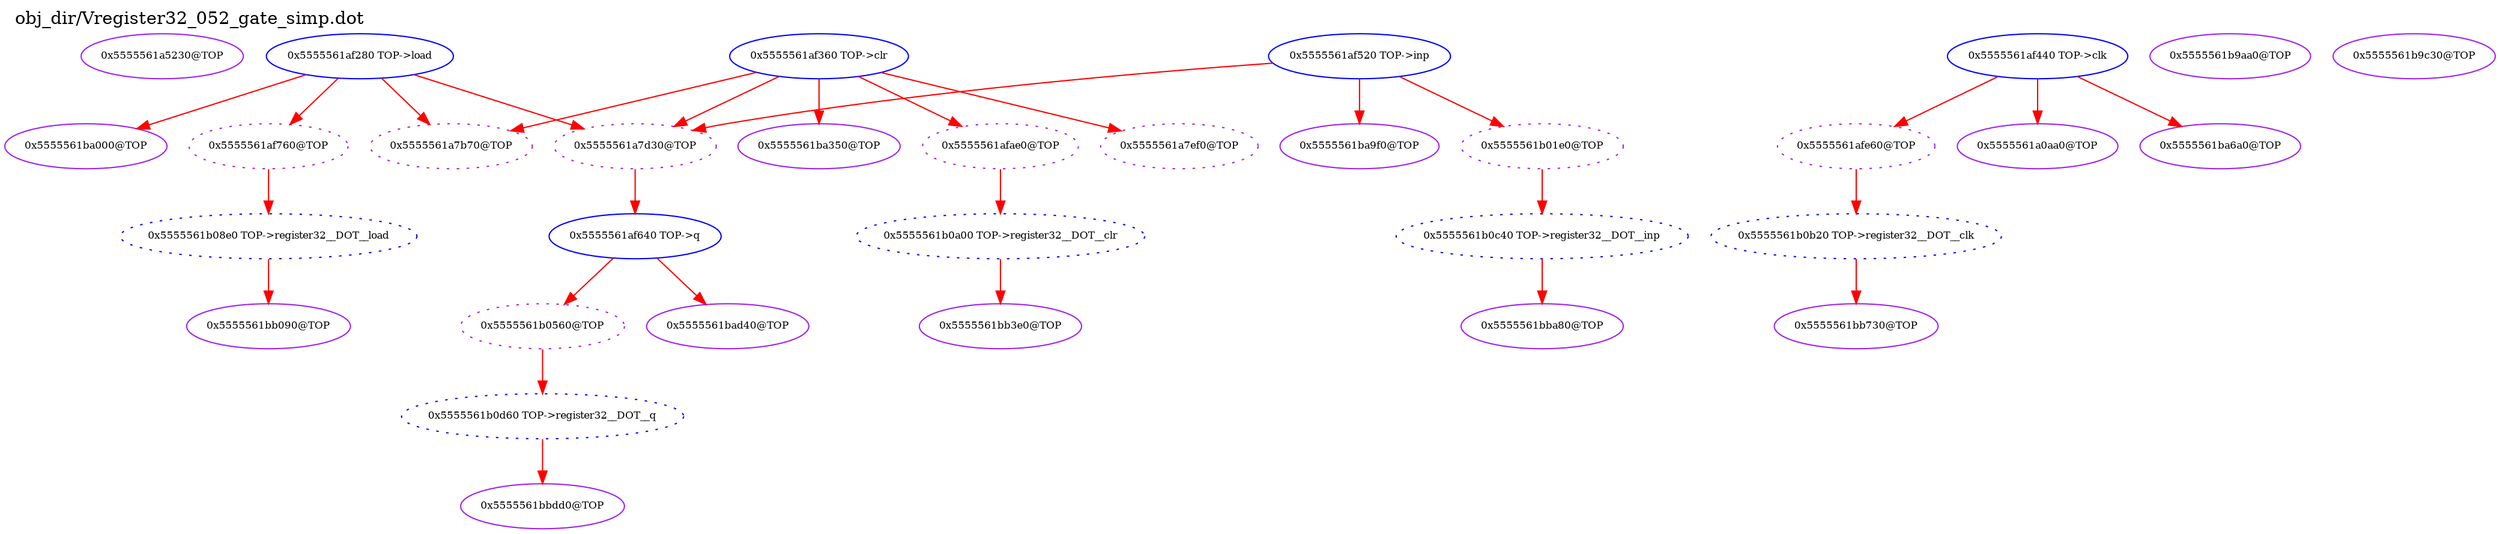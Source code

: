 digraph v3graph {
	graph	[label="obj_dir/Vregister32_052_gate_simp.dot",
		 labelloc=t, labeljust=l,
		 //size="7.5,10",
		 rankdir=TB];
	n0	[fontsize=8 label="0x5555561a5230@TOP", color=purple];
	n1	[fontsize=8 label="0x5555561af760@TOP", color=purple, style=dotted];
	n2	[fontsize=8 label="0x5555561af280 TOP->load", color=blue];
	n3	[fontsize=8 label="0x5555561b08e0 TOP->register32__DOT__load", color=blue, style=dotted];
	n4	[fontsize=8 label="0x5555561afae0@TOP", color=purple, style=dotted];
	n5	[fontsize=8 label="0x5555561af360 TOP->clr", color=blue];
	n6	[fontsize=8 label="0x5555561b0a00 TOP->register32__DOT__clr", color=blue, style=dotted];
	n7	[fontsize=8 label="0x5555561afe60@TOP", color=purple, style=dotted];
	n8	[fontsize=8 label="0x5555561af440 TOP->clk", color=blue];
	n9	[fontsize=8 label="0x5555561b0b20 TOP->register32__DOT__clk", color=blue, style=dotted];
	n10	[fontsize=8 label="0x5555561b01e0@TOP", color=purple, style=dotted];
	n11	[fontsize=8 label="0x5555561af520 TOP->inp", color=blue];
	n12	[fontsize=8 label="0x5555561b0c40 TOP->register32__DOT__inp", color=blue, style=dotted];
	n13	[fontsize=8 label="0x5555561b0560@TOP", color=purple, style=dotted];
	n14	[fontsize=8 label="0x5555561af640 TOP->q", color=blue];
	n15	[fontsize=8 label="0x5555561b0d60 TOP->register32__DOT__q", color=blue, style=dotted];
	n16	[fontsize=8 label="0x5555561a0aa0@TOP", color=purple];
	n17	[fontsize=8 label="0x5555561a7ef0@TOP", color=purple, style=dotted];
	n18	[fontsize=8 label="0x5555561a7d30@TOP", color=purple, style=dotted];
	n19	[fontsize=8 label="0x5555561a7b70@TOP", color=purple, style=dotted];
	n20	[fontsize=8 label="0x5555561b9aa0@TOP", color=purple];
	n21	[fontsize=8 label="0x5555561b9c30@TOP", color=purple];
	n22	[fontsize=8 label="0x5555561ba000@TOP", color=purple];
	n23	[fontsize=8 label="0x5555561ba350@TOP", color=purple];
	n24	[fontsize=8 label="0x5555561ba6a0@TOP", color=purple];
	n25	[fontsize=8 label="0x5555561ba9f0@TOP", color=purple];
	n26	[fontsize=8 label="0x5555561bad40@TOP", color=purple];
	n27	[fontsize=8 label="0x5555561bb090@TOP", color=purple];
	n28	[fontsize=8 label="0x5555561bb3e0@TOP", color=purple];
	n29	[fontsize=8 label="0x5555561bb730@TOP", color=purple];
	n30	[fontsize=8 label="0x5555561bba80@TOP", color=purple];
	n31	[fontsize=8 label="0x5555561bbdd0@TOP", color=purple];
	n1 -> n3 [fontsize=8 label="" weight=1 color=red];
	n2 -> n1 [fontsize=8 label="" weight=1 color=red];
	n2 -> n18 [fontsize=8 label="" weight=1 color=red];
	n2 -> n19 [fontsize=8 label="" weight=1 color=red];
	n2 -> n22 [fontsize=8 label="" weight=1 color=red];
	n3 -> n27 [fontsize=8 label="" weight=1 color=red];
	n4 -> n6 [fontsize=8 label="" weight=1 color=red];
	n5 -> n4 [fontsize=8 label="" weight=1 color=red];
	n5 -> n17 [fontsize=8 label="" weight=1 color=red];
	n5 -> n18 [fontsize=8 label="" weight=1 color=red];
	n5 -> n19 [fontsize=8 label="" weight=1 color=red];
	n5 -> n23 [fontsize=8 label="" weight=1 color=red];
	n6 -> n28 [fontsize=8 label="" weight=1 color=red];
	n7 -> n9 [fontsize=8 label="" weight=1 color=red];
	n8 -> n7 [fontsize=8 label="" weight=1 color=red];
	n8 -> n16 [fontsize=8 label="" weight=1 color=red];
	n8 -> n24 [fontsize=8 label="" weight=1 color=red];
	n9 -> n29 [fontsize=8 label="" weight=1 color=red];
	n10 -> n12 [fontsize=8 label="" weight=1 color=red];
	n11 -> n10 [fontsize=8 label="" weight=1 color=red];
	n11 -> n18 [fontsize=8 label="" weight=1 color=red];
	n11 -> n25 [fontsize=8 label="" weight=1 color=red];
	n12 -> n30 [fontsize=8 label="" weight=1 color=red];
	n13 -> n15 [fontsize=8 label="" weight=1 color=red];
	n14 -> n13 [fontsize=8 label="" weight=1 color=red];
	n14 -> n26 [fontsize=8 label="" weight=1 color=red];
	n15 -> n31 [fontsize=8 label="" weight=1 color=red];
	n18 -> n14 [fontsize=8 label="" weight=2 color=red];
}
